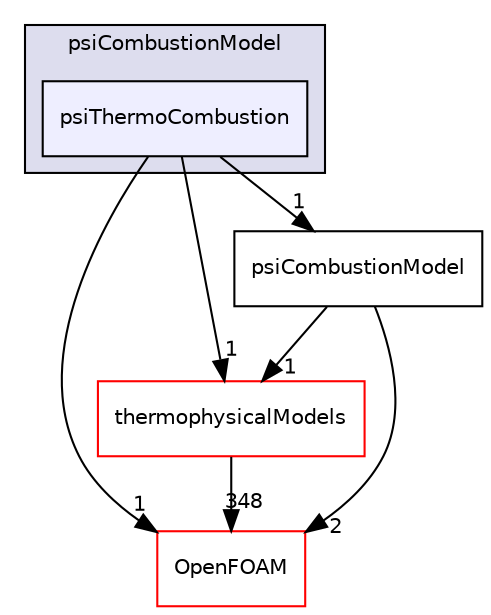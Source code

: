 digraph "src/combustionModels/psiCombustionModel/psiThermoCombustion" {
  bgcolor=transparent;
  compound=true
  node [ fontsize="10", fontname="Helvetica"];
  edge [ labelfontsize="10", labelfontname="Helvetica"];
  subgraph clusterdir_a8d6620fa9f1693a4e689cfecb536ff8 {
    graph [ bgcolor="#ddddee", pencolor="black", label="psiCombustionModel" fontname="Helvetica", fontsize="10", URL="dir_a8d6620fa9f1693a4e689cfecb536ff8.html"]
  dir_ae49dcc00fad04248460fd90c0b923b5 [shape=box, label="psiThermoCombustion", style="filled", fillcolor="#eeeeff", pencolor="black", URL="dir_ae49dcc00fad04248460fd90c0b923b5.html"];
  }
  dir_2778d089ec5c4f66810b11f753867003 [shape=box label="thermophysicalModels" color="red" URL="dir_2778d089ec5c4f66810b11f753867003.html"];
  dir_c5473ff19b20e6ec4dfe5c310b3778a8 [shape=box label="OpenFOAM" color="red" URL="dir_c5473ff19b20e6ec4dfe5c310b3778a8.html"];
  dir_be6ca0c5340a41e845fe2aaa823aed2e [shape=box label="psiCombustionModel" URL="dir_be6ca0c5340a41e845fe2aaa823aed2e.html"];
  dir_ae49dcc00fad04248460fd90c0b923b5->dir_2778d089ec5c4f66810b11f753867003 [headlabel="1", labeldistance=1.5 headhref="dir_000730_001210.html"];
  dir_ae49dcc00fad04248460fd90c0b923b5->dir_c5473ff19b20e6ec4dfe5c310b3778a8 [headlabel="1", labeldistance=1.5 headhref="dir_000730_001929.html"];
  dir_ae49dcc00fad04248460fd90c0b923b5->dir_be6ca0c5340a41e845fe2aaa823aed2e [headlabel="1", labeldistance=1.5 headhref="dir_000730_000729.html"];
  dir_2778d089ec5c4f66810b11f753867003->dir_c5473ff19b20e6ec4dfe5c310b3778a8 [headlabel="348", labeldistance=1.5 headhref="dir_001210_001929.html"];
  dir_be6ca0c5340a41e845fe2aaa823aed2e->dir_2778d089ec5c4f66810b11f753867003 [headlabel="1", labeldistance=1.5 headhref="dir_000729_001210.html"];
  dir_be6ca0c5340a41e845fe2aaa823aed2e->dir_c5473ff19b20e6ec4dfe5c310b3778a8 [headlabel="2", labeldistance=1.5 headhref="dir_000729_001929.html"];
}
